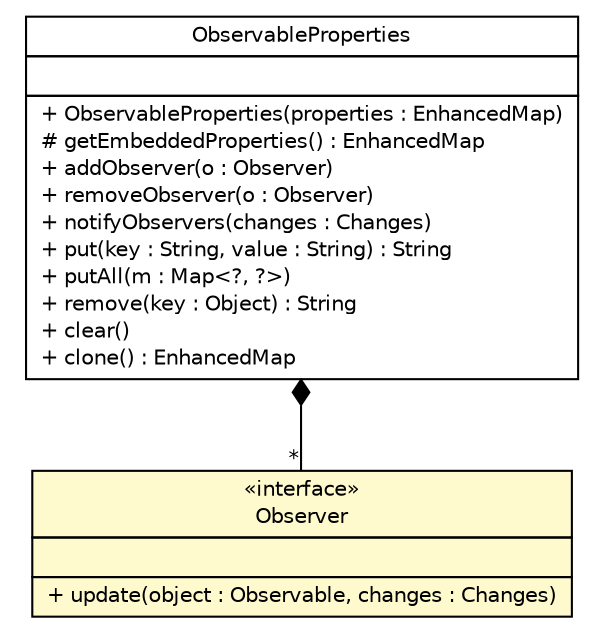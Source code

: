#!/usr/local/bin/dot
#
# Class diagram 
# Generated by UMLGraph version R5_6 (http://www.umlgraph.org/)
#

digraph G {
	edge [fontname="Helvetica",fontsize=10,labelfontname="Helvetica",labelfontsize=10];
	node [fontname="Helvetica",fontsize=10,shape=plaintext];
	nodesep=0.25;
	ranksep=0.5;
	// com.vectorprint.configuration.decoration.ObservableProperties
	c4759 [label=<<table title="com.vectorprint.configuration.decoration.ObservableProperties" border="0" cellborder="1" cellspacing="0" cellpadding="2" port="p" href="./ObservableProperties.html">
		<tr><td><table border="0" cellspacing="0" cellpadding="1">
<tr><td align="center" balign="center"> ObservableProperties </td></tr>
		</table></td></tr>
		<tr><td><table border="0" cellspacing="0" cellpadding="1">
<tr><td align="left" balign="left">  </td></tr>
		</table></td></tr>
		<tr><td><table border="0" cellspacing="0" cellpadding="1">
<tr><td align="left" balign="left"> + ObservableProperties(properties : EnhancedMap) </td></tr>
<tr><td align="left" balign="left"> # getEmbeddedProperties() : EnhancedMap </td></tr>
<tr><td align="left" balign="left"> + addObserver(o : Observer) </td></tr>
<tr><td align="left" balign="left"> + removeObserver(o : Observer) </td></tr>
<tr><td align="left" balign="left"> + notifyObservers(changes : Changes) </td></tr>
<tr><td align="left" balign="left"> + put(key : String, value : String) : String </td></tr>
<tr><td align="left" balign="left"> + putAll(m : Map&lt;?, ?&gt;) </td></tr>
<tr><td align="left" balign="left"> + remove(key : Object) : String </td></tr>
<tr><td align="left" balign="left"> + clear() </td></tr>
<tr><td align="left" balign="left"> + clone() : EnhancedMap </td></tr>
		</table></td></tr>
		</table>>, URL="./ObservableProperties.html", fontname="Helvetica", fontcolor="black", fontsize=10.0];
	// com.vectorprint.configuration.decoration.Observer
	c4764 [label=<<table title="com.vectorprint.configuration.decoration.Observer" border="0" cellborder="1" cellspacing="0" cellpadding="2" port="p" bgcolor="lemonChiffon" href="./Observer.html">
		<tr><td><table border="0" cellspacing="0" cellpadding="1">
<tr><td align="center" balign="center"> &#171;interface&#187; </td></tr>
<tr><td align="center" balign="center"> Observer </td></tr>
		</table></td></tr>
		<tr><td><table border="0" cellspacing="0" cellpadding="1">
<tr><td align="left" balign="left">  </td></tr>
		</table></td></tr>
		<tr><td><table border="0" cellspacing="0" cellpadding="1">
<tr><td align="left" balign="left"> + update(object : Observable, changes : Changes) </td></tr>
		</table></td></tr>
		</table>>, URL="./Observer.html", fontname="Helvetica", fontcolor="black", fontsize=10.0];
	// com.vectorprint.configuration.decoration.ObservableProperties COMPOSED com.vectorprint.configuration.decoration.Observer
	c4759:p -> c4764:p [taillabel="", label="", headlabel="*", fontname="Helvetica", fontcolor="black", fontsize=10.0, color="black", arrowhead=none, arrowtail=diamond, dir=both];
}

